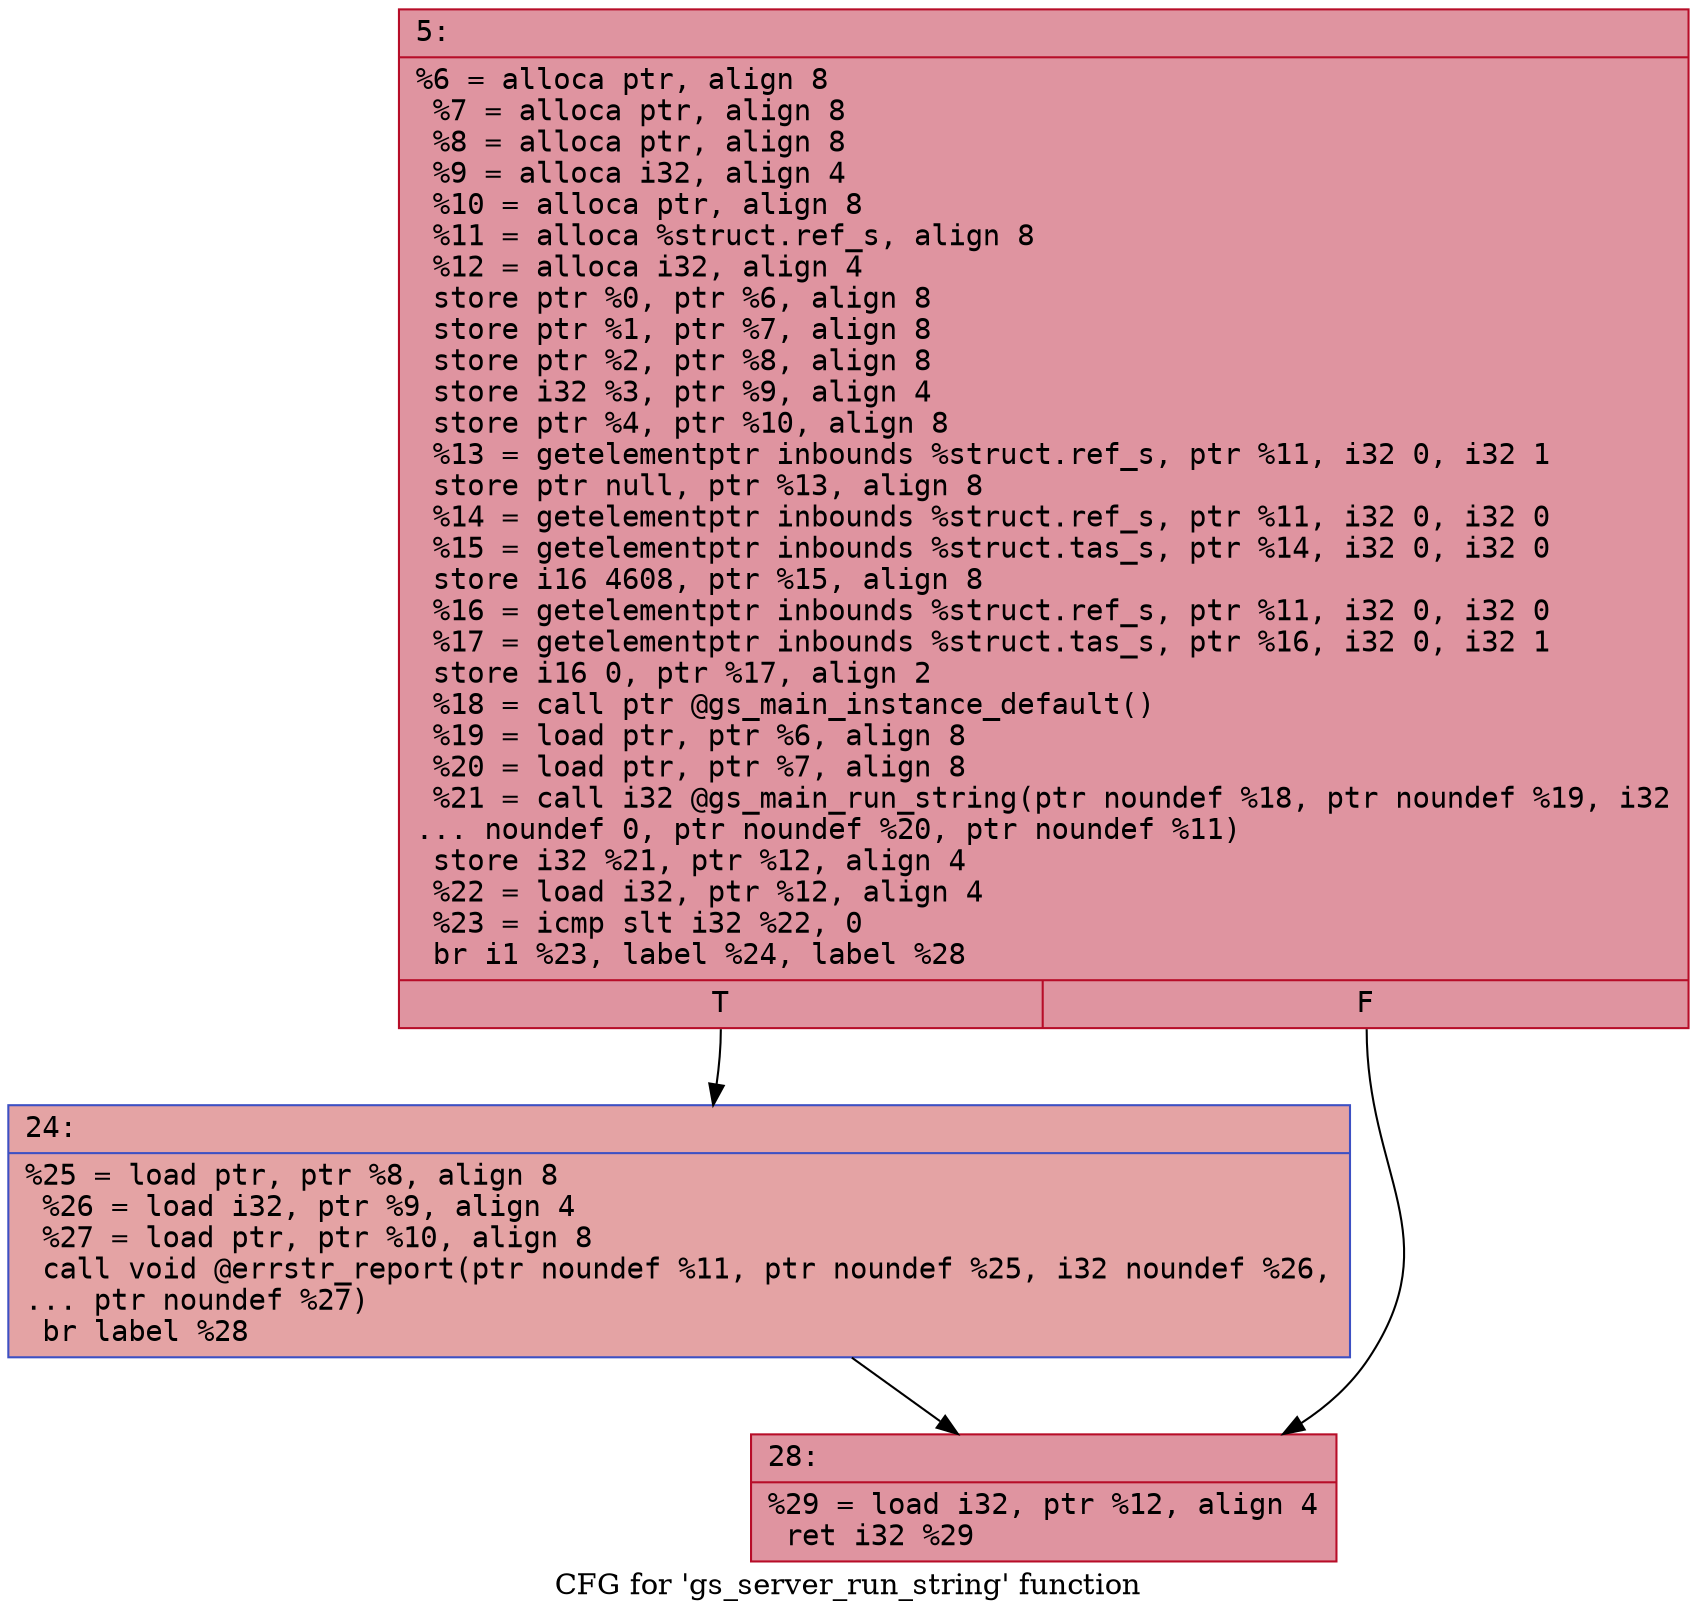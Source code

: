 digraph "CFG for 'gs_server_run_string' function" {
	label="CFG for 'gs_server_run_string' function";

	Node0x600002c5caa0 [shape=record,color="#b70d28ff", style=filled, fillcolor="#b70d2870" fontname="Courier",label="{5:\l|  %6 = alloca ptr, align 8\l  %7 = alloca ptr, align 8\l  %8 = alloca ptr, align 8\l  %9 = alloca i32, align 4\l  %10 = alloca ptr, align 8\l  %11 = alloca %struct.ref_s, align 8\l  %12 = alloca i32, align 4\l  store ptr %0, ptr %6, align 8\l  store ptr %1, ptr %7, align 8\l  store ptr %2, ptr %8, align 8\l  store i32 %3, ptr %9, align 4\l  store ptr %4, ptr %10, align 8\l  %13 = getelementptr inbounds %struct.ref_s, ptr %11, i32 0, i32 1\l  store ptr null, ptr %13, align 8\l  %14 = getelementptr inbounds %struct.ref_s, ptr %11, i32 0, i32 0\l  %15 = getelementptr inbounds %struct.tas_s, ptr %14, i32 0, i32 0\l  store i16 4608, ptr %15, align 8\l  %16 = getelementptr inbounds %struct.ref_s, ptr %11, i32 0, i32 0\l  %17 = getelementptr inbounds %struct.tas_s, ptr %16, i32 0, i32 1\l  store i16 0, ptr %17, align 2\l  %18 = call ptr @gs_main_instance_default()\l  %19 = load ptr, ptr %6, align 8\l  %20 = load ptr, ptr %7, align 8\l  %21 = call i32 @gs_main_run_string(ptr noundef %18, ptr noundef %19, i32\l... noundef 0, ptr noundef %20, ptr noundef %11)\l  store i32 %21, ptr %12, align 4\l  %22 = load i32, ptr %12, align 4\l  %23 = icmp slt i32 %22, 0\l  br i1 %23, label %24, label %28\l|{<s0>T|<s1>F}}"];
	Node0x600002c5caa0:s0 -> Node0x600002c5caf0[tooltip="5 -> 24\nProbability 37.50%" ];
	Node0x600002c5caa0:s1 -> Node0x600002c5cb40[tooltip="5 -> 28\nProbability 62.50%" ];
	Node0x600002c5caf0 [shape=record,color="#3d50c3ff", style=filled, fillcolor="#c32e3170" fontname="Courier",label="{24:\l|  %25 = load ptr, ptr %8, align 8\l  %26 = load i32, ptr %9, align 4\l  %27 = load ptr, ptr %10, align 8\l  call void @errstr_report(ptr noundef %11, ptr noundef %25, i32 noundef %26,\l... ptr noundef %27)\l  br label %28\l}"];
	Node0x600002c5caf0 -> Node0x600002c5cb40[tooltip="24 -> 28\nProbability 100.00%" ];
	Node0x600002c5cb40 [shape=record,color="#b70d28ff", style=filled, fillcolor="#b70d2870" fontname="Courier",label="{28:\l|  %29 = load i32, ptr %12, align 4\l  ret i32 %29\l}"];
}

